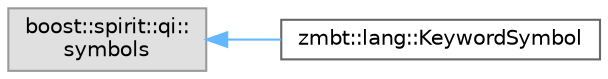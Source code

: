 digraph "Graphical Class Hierarchy"
{
 // LATEX_PDF_SIZE
  bgcolor="transparent";
  edge [fontname=Helvetica,fontsize=10,labelfontname=Helvetica,labelfontsize=10];
  node [fontname=Helvetica,fontsize=10,shape=box,height=0.2,width=0.4];
  rankdir="LR";
  Node0 [id="Node000000",label="boost::spirit::qi::\lsymbols",height=0.2,width=0.4,color="grey60", fillcolor="#E0E0E0", style="filled",tooltip=" "];
  Node0 -> Node1 [id="edge4_Node000000_Node000001",dir="back",color="steelblue1",style="solid",tooltip=" "];
  Node1 [id="Node000001",label="zmbt::lang::KeywordSymbol",height=0.2,width=0.4,color="grey40", fillcolor="white", style="filled",URL="$structzmbt_1_1lang_1_1KeywordSymbol.html",tooltip="Boost.Sirit.Qi Symbol for zmbt::lang::Keyword parsing."];
}
